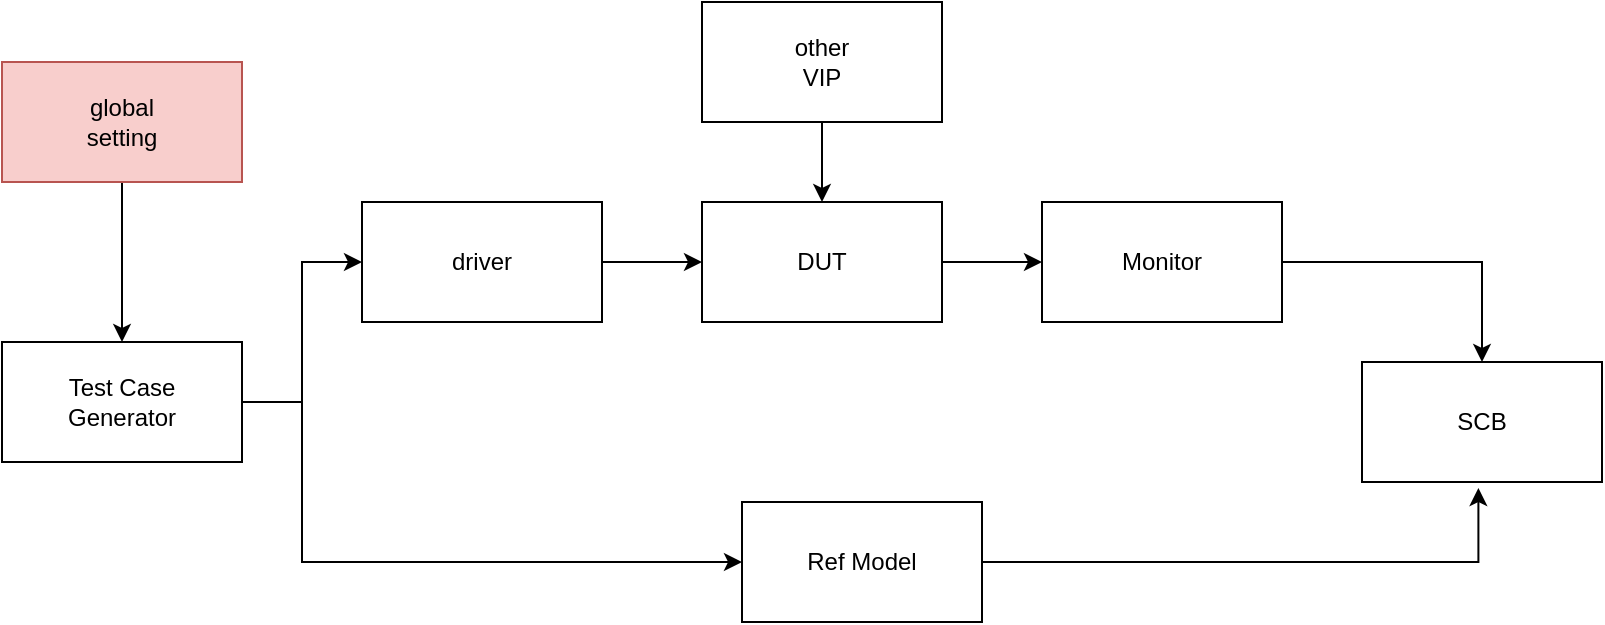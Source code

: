 <mxfile version="18.1.3" type="device"><diagram id="qKqq9B5Bzr4ftUfn1B4j" name="第 1 页"><mxGraphModel dx="981" dy="591" grid="1" gridSize="10" guides="1" tooltips="1" connect="1" arrows="1" fold="1" page="1" pageScale="1" pageWidth="1700" pageHeight="1100" math="0" shadow="0"><root><mxCell id="0"/><mxCell id="1" parent="0"/><mxCell id="uVRPL_8Hjz7ZB2VNNB-l-9" style="edgeStyle=orthogonalEdgeStyle;rounded=0;orthogonalLoop=1;jettySize=auto;html=1;entryX=0.5;entryY=0;entryDx=0;entryDy=0;" edge="1" parent="1" source="uVRPL_8Hjz7ZB2VNNB-l-1" target="uVRPL_8Hjz7ZB2VNNB-l-2"><mxGeometry relative="1" as="geometry"/></mxCell><mxCell id="uVRPL_8Hjz7ZB2VNNB-l-1" value="global&lt;br&gt;setting" style="rounded=0;whiteSpace=wrap;html=1;fillColor=#f8cecc;strokeColor=#b85450;" vertex="1" parent="1"><mxGeometry x="300" y="200" width="120" height="60" as="geometry"/></mxCell><mxCell id="uVRPL_8Hjz7ZB2VNNB-l-11" style="edgeStyle=orthogonalEdgeStyle;rounded=0;orthogonalLoop=1;jettySize=auto;html=1;entryX=0;entryY=0.5;entryDx=0;entryDy=0;" edge="1" parent="1" source="uVRPL_8Hjz7ZB2VNNB-l-2" target="uVRPL_8Hjz7ZB2VNNB-l-3"><mxGeometry relative="1" as="geometry"/></mxCell><mxCell id="uVRPL_8Hjz7ZB2VNNB-l-2" value="Test Case&lt;br&gt;Generator" style="rounded=0;whiteSpace=wrap;html=1;" vertex="1" parent="1"><mxGeometry x="300" y="340" width="120" height="60" as="geometry"/></mxCell><mxCell id="uVRPL_8Hjz7ZB2VNNB-l-12" style="edgeStyle=orthogonalEdgeStyle;rounded=0;orthogonalLoop=1;jettySize=auto;html=1;entryX=0;entryY=0.5;entryDx=0;entryDy=0;" edge="1" parent="1" source="uVRPL_8Hjz7ZB2VNNB-l-3" target="uVRPL_8Hjz7ZB2VNNB-l-5"><mxGeometry relative="1" as="geometry"/></mxCell><mxCell id="uVRPL_8Hjz7ZB2VNNB-l-3" value="driver" style="whiteSpace=wrap;html=1;" vertex="1" parent="1"><mxGeometry x="480" y="270" width="120" height="60" as="geometry"/></mxCell><mxCell id="uVRPL_8Hjz7ZB2VNNB-l-18" style="edgeStyle=orthogonalEdgeStyle;rounded=0;orthogonalLoop=1;jettySize=auto;html=1;entryX=0.485;entryY=1.05;entryDx=0;entryDy=0;entryPerimeter=0;" edge="1" parent="1" source="uVRPL_8Hjz7ZB2VNNB-l-4" target="uVRPL_8Hjz7ZB2VNNB-l-8"><mxGeometry relative="1" as="geometry"/></mxCell><mxCell id="uVRPL_8Hjz7ZB2VNNB-l-4" value="Ref Model" style="whiteSpace=wrap;html=1;" vertex="1" parent="1"><mxGeometry x="670" y="420" width="120" height="60" as="geometry"/></mxCell><mxCell id="uVRPL_8Hjz7ZB2VNNB-l-13" style="edgeStyle=orthogonalEdgeStyle;rounded=0;orthogonalLoop=1;jettySize=auto;html=1;entryX=0;entryY=0.5;entryDx=0;entryDy=0;" edge="1" parent="1" source="uVRPL_8Hjz7ZB2VNNB-l-5" target="uVRPL_8Hjz7ZB2VNNB-l-7"><mxGeometry relative="1" as="geometry"/></mxCell><mxCell id="uVRPL_8Hjz7ZB2VNNB-l-5" value="DUT" style="whiteSpace=wrap;html=1;" vertex="1" parent="1"><mxGeometry x="650" y="270" width="120" height="60" as="geometry"/></mxCell><mxCell id="uVRPL_8Hjz7ZB2VNNB-l-15" style="edgeStyle=orthogonalEdgeStyle;rounded=0;orthogonalLoop=1;jettySize=auto;html=1;entryX=0.5;entryY=0;entryDx=0;entryDy=0;" edge="1" parent="1" source="uVRPL_8Hjz7ZB2VNNB-l-6" target="uVRPL_8Hjz7ZB2VNNB-l-5"><mxGeometry relative="1" as="geometry"/></mxCell><mxCell id="uVRPL_8Hjz7ZB2VNNB-l-6" value="other&lt;br&gt;VIP" style="whiteSpace=wrap;html=1;" vertex="1" parent="1"><mxGeometry x="650" y="170" width="120" height="60" as="geometry"/></mxCell><mxCell id="uVRPL_8Hjz7ZB2VNNB-l-14" style="edgeStyle=orthogonalEdgeStyle;rounded=0;orthogonalLoop=1;jettySize=auto;html=1;" edge="1" parent="1" source="uVRPL_8Hjz7ZB2VNNB-l-7" target="uVRPL_8Hjz7ZB2VNNB-l-8"><mxGeometry relative="1" as="geometry"/></mxCell><mxCell id="uVRPL_8Hjz7ZB2VNNB-l-7" value="Monitor" style="whiteSpace=wrap;html=1;" vertex="1" parent="1"><mxGeometry x="820" y="270" width="120" height="60" as="geometry"/></mxCell><mxCell id="uVRPL_8Hjz7ZB2VNNB-l-8" value="SCB" style="whiteSpace=wrap;html=1;" vertex="1" parent="1"><mxGeometry x="980" y="350" width="120" height="60" as="geometry"/></mxCell><mxCell id="uVRPL_8Hjz7ZB2VNNB-l-17" value="" style="endArrow=classic;html=1;rounded=0;entryX=0;entryY=0.5;entryDx=0;entryDy=0;" edge="1" parent="1" target="uVRPL_8Hjz7ZB2VNNB-l-4"><mxGeometry width="50" height="50" relative="1" as="geometry"><mxPoint x="450" y="370" as="sourcePoint"/><mxPoint x="540" y="390" as="targetPoint"/><Array as="points"><mxPoint x="450" y="450"/></Array></mxGeometry></mxCell></root></mxGraphModel></diagram></mxfile>